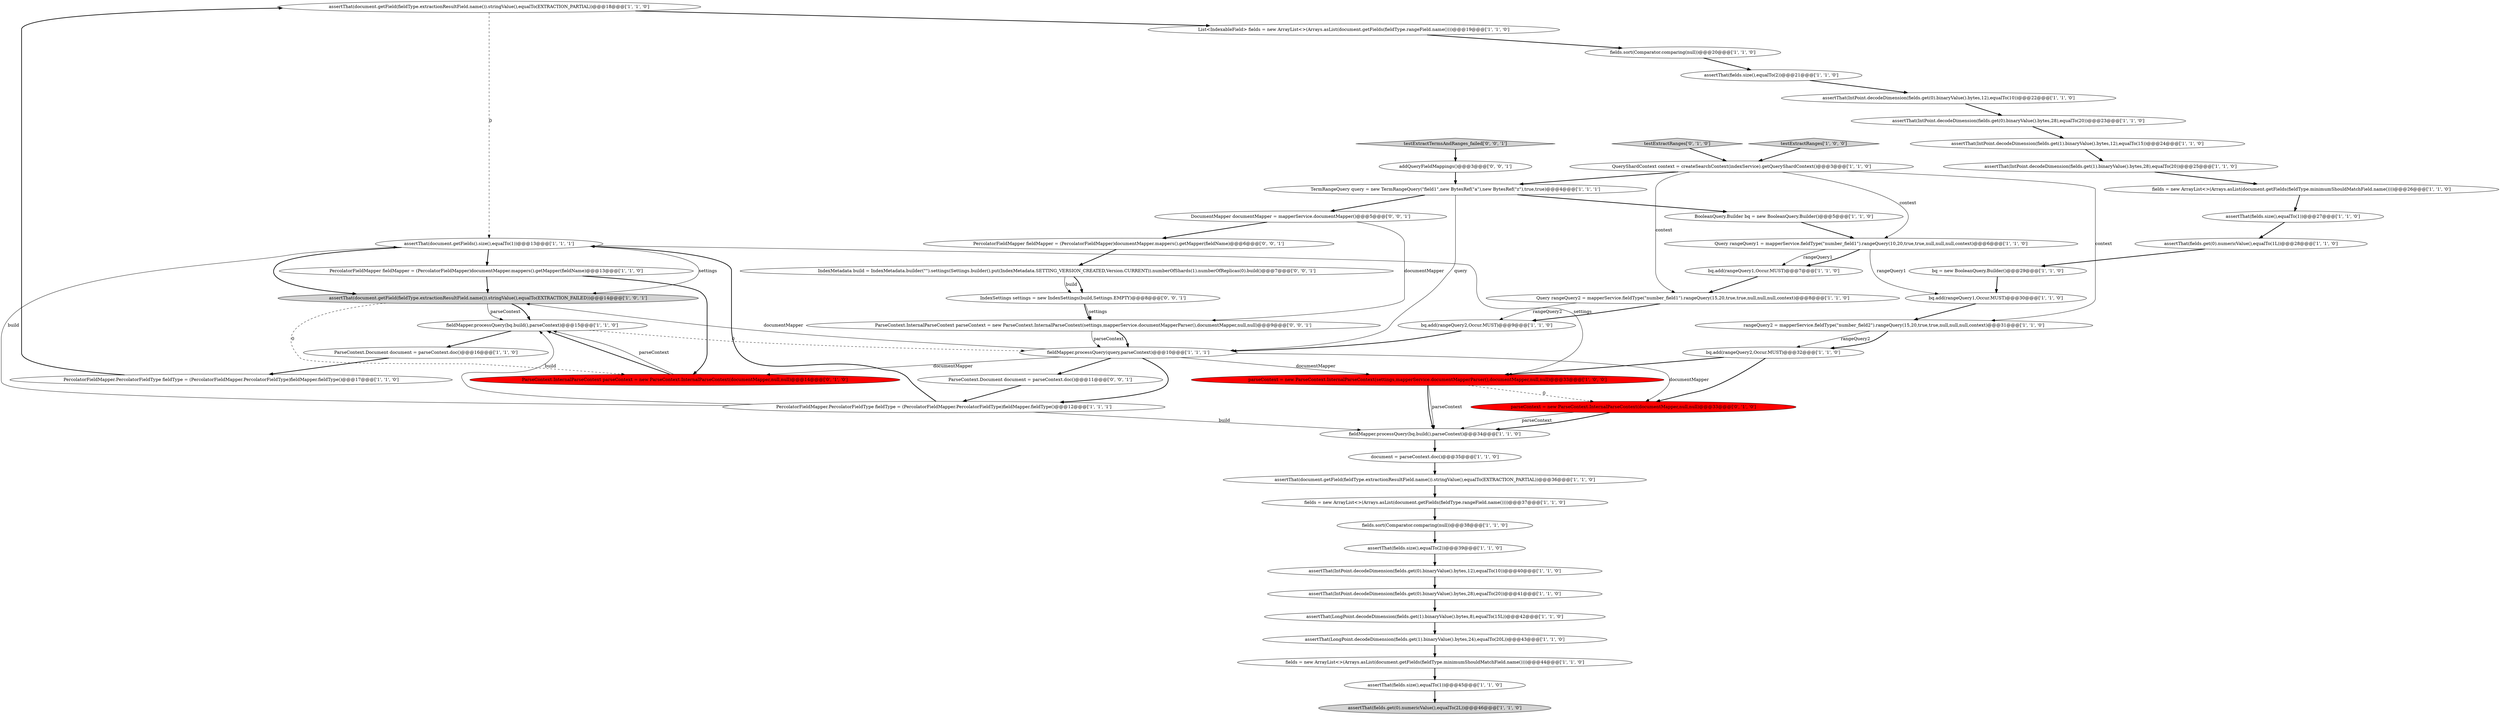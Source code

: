 digraph {
18 [style = filled, label = "assertThat(IntPoint.decodeDimension(fields.get(0).binaryValue().bytes,12),equalTo(10))@@@40@@@['1', '1', '0']", fillcolor = white, shape = ellipse image = "AAA0AAABBB1BBB"];
33 [style = filled, label = "PercolatorFieldMapper.PercolatorFieldType fieldType = (PercolatorFieldMapper.PercolatorFieldType)fieldMapper.fieldType()@@@17@@@['1', '1', '0']", fillcolor = white, shape = ellipse image = "AAA0AAABBB1BBB"];
5 [style = filled, label = "PercolatorFieldMapper fieldMapper = (PercolatorFieldMapper)documentMapper.mappers().getMapper(fieldName)@@@13@@@['1', '1', '0']", fillcolor = white, shape = ellipse image = "AAA0AAABBB1BBB"];
27 [style = filled, label = "bq.add(rangeQuery1,Occur.MUST)@@@30@@@['1', '1', '0']", fillcolor = white, shape = ellipse image = "AAA0AAABBB1BBB"];
41 [style = filled, label = "parseContext = new ParseContext.InternalParseContext(settings,mapperService.documentMapperParser(),documentMapper,null,null)@@@33@@@['1', '0', '0']", fillcolor = red, shape = ellipse image = "AAA1AAABBB1BBB"];
28 [style = filled, label = "fields = new ArrayList<>(Arrays.asList(document.getFields(fieldType.minimumShouldMatchField.name())))@@@44@@@['1', '1', '0']", fillcolor = white, shape = ellipse image = "AAA0AAABBB1BBB"];
26 [style = filled, label = "assertThat(IntPoint.decodeDimension(fields.get(1).binaryValue().bytes,28),equalTo(20))@@@25@@@['1', '1', '0']", fillcolor = white, shape = ellipse image = "AAA0AAABBB1BBB"];
54 [style = filled, label = "testExtractTermsAndRanges_failed['0', '0', '1']", fillcolor = lightgray, shape = diamond image = "AAA0AAABBB3BBB"];
0 [style = filled, label = "testExtractRanges['1', '0', '0']", fillcolor = lightgray, shape = diamond image = "AAA0AAABBB1BBB"];
2 [style = filled, label = "fields = new ArrayList<>(Arrays.asList(document.getFields(fieldType.minimumShouldMatchField.name())))@@@26@@@['1', '1', '0']", fillcolor = white, shape = ellipse image = "AAA0AAABBB1BBB"];
16 [style = filled, label = "fieldMapper.processQuery(bq.build(),parseContext)@@@15@@@['1', '1', '0']", fillcolor = white, shape = ellipse image = "AAA0AAABBB1BBB"];
30 [style = filled, label = "QueryShardContext context = createSearchContext(indexService).getQueryShardContext()@@@3@@@['1', '1', '0']", fillcolor = white, shape = ellipse image = "AAA0AAABBB1BBB"];
40 [style = filled, label = "assertThat(IntPoint.decodeDimension(fields.get(0).binaryValue().bytes,12),equalTo(10))@@@22@@@['1', '1', '0']", fillcolor = white, shape = ellipse image = "AAA0AAABBB1BBB"];
15 [style = filled, label = "bq = new BooleanQuery.Builder()@@@29@@@['1', '1', '0']", fillcolor = white, shape = ellipse image = "AAA0AAABBB1BBB"];
4 [style = filled, label = "fieldMapper.processQuery(bq.build(),parseContext)@@@34@@@['1', '1', '0']", fillcolor = white, shape = ellipse image = "AAA0AAABBB1BBB"];
35 [style = filled, label = "TermRangeQuery query = new TermRangeQuery(\"field1\",new BytesRef(\"a\"),new BytesRef(\"z\"),true,true)@@@4@@@['1', '1', '1']", fillcolor = white, shape = ellipse image = "AAA0AAABBB1BBB"];
44 [style = filled, label = "assertThat(fields.size(),equalTo(1))@@@45@@@['1', '1', '0']", fillcolor = white, shape = ellipse image = "AAA0AAABBB1BBB"];
6 [style = filled, label = "bq.add(rangeQuery2,Occur.MUST)@@@9@@@['1', '1', '0']", fillcolor = white, shape = ellipse image = "AAA0AAABBB1BBB"];
13 [style = filled, label = "assertThat(IntPoint.decodeDimension(fields.get(0).binaryValue().bytes,28),equalTo(20))@@@41@@@['1', '1', '0']", fillcolor = white, shape = ellipse image = "AAA0AAABBB1BBB"];
38 [style = filled, label = "assertThat(document.getField(fieldType.extractionResultField.name()).stringValue(),equalTo(EXTRACTION_FAILED))@@@14@@@['1', '0', '1']", fillcolor = lightgray, shape = ellipse image = "AAA0AAABBB1BBB"];
53 [style = filled, label = "IndexSettings settings = new IndexSettings(build,Settings.EMPTY)@@@8@@@['0', '0', '1']", fillcolor = white, shape = ellipse image = "AAA0AAABBB3BBB"];
34 [style = filled, label = "assertThat(fields.size(),equalTo(2))@@@39@@@['1', '1', '0']", fillcolor = white, shape = ellipse image = "AAA0AAABBB1BBB"];
48 [style = filled, label = "addQueryFieldMappings()@@@3@@@['0', '0', '1']", fillcolor = white, shape = ellipse image = "AAA0AAABBB3BBB"];
55 [style = filled, label = "ParseContext.Document document = parseContext.doc()@@@11@@@['0', '0', '1']", fillcolor = white, shape = ellipse image = "AAA0AAABBB3BBB"];
45 [style = filled, label = "ParseContext.InternalParseContext parseContext = new ParseContext.InternalParseContext(documentMapper,null,null)@@@14@@@['0', '1', '0']", fillcolor = red, shape = ellipse image = "AAA1AAABBB2BBB"];
20 [style = filled, label = "assertThat(IntPoint.decodeDimension(fields.get(0).binaryValue().bytes,28),equalTo(20))@@@23@@@['1', '1', '0']", fillcolor = white, shape = ellipse image = "AAA0AAABBB1BBB"];
51 [style = filled, label = "IndexMetadata build = IndexMetadata.builder(\"\").settings(Settings.builder().put(IndexMetadata.SETTING_VERSION_CREATED,Version.CURRENT)).numberOfShards(1).numberOfReplicas(0).build()@@@7@@@['0', '0', '1']", fillcolor = white, shape = ellipse image = "AAA0AAABBB3BBB"];
3 [style = filled, label = "bq.add(rangeQuery1,Occur.MUST)@@@7@@@['1', '1', '0']", fillcolor = white, shape = ellipse image = "AAA0AAABBB1BBB"];
1 [style = filled, label = "fields.sort(Comparator.comparing(null))@@@20@@@['1', '1', '0']", fillcolor = white, shape = ellipse image = "AAA0AAABBB1BBB"];
42 [style = filled, label = "fields.sort(Comparator.comparing(null))@@@38@@@['1', '1', '0']", fillcolor = white, shape = ellipse image = "AAA0AAABBB1BBB"];
17 [style = filled, label = "assertThat(fields.size(),equalTo(1))@@@27@@@['1', '1', '0']", fillcolor = white, shape = ellipse image = "AAA0AAABBB1BBB"];
22 [style = filled, label = "assertThat(IntPoint.decodeDimension(fields.get(1).binaryValue().bytes,12),equalTo(15))@@@24@@@['1', '1', '0']", fillcolor = white, shape = ellipse image = "AAA0AAABBB1BBB"];
29 [style = filled, label = "bq.add(rangeQuery2,Occur.MUST)@@@32@@@['1', '1', '0']", fillcolor = white, shape = ellipse image = "AAA0AAABBB1BBB"];
50 [style = filled, label = "ParseContext.InternalParseContext parseContext = new ParseContext.InternalParseContext(settings,mapperService.documentMapperParser(),documentMapper,null,null)@@@9@@@['0', '0', '1']", fillcolor = white, shape = ellipse image = "AAA0AAABBB3BBB"];
52 [style = filled, label = "PercolatorFieldMapper fieldMapper = (PercolatorFieldMapper)documentMapper.mappers().getMapper(fieldName)@@@6@@@['0', '0', '1']", fillcolor = white, shape = ellipse image = "AAA0AAABBB3BBB"];
10 [style = filled, label = "assertThat(document.getField(fieldType.extractionResultField.name()).stringValue(),equalTo(EXTRACTION_PARTIAL))@@@18@@@['1', '1', '0']", fillcolor = white, shape = ellipse image = "AAA0AAABBB1BBB"];
31 [style = filled, label = "fieldMapper.processQuery(query,parseContext)@@@10@@@['1', '1', '1']", fillcolor = white, shape = ellipse image = "AAA0AAABBB1BBB"];
39 [style = filled, label = "List<IndexableField> fields = new ArrayList<>(Arrays.asList(document.getFields(fieldType.rangeField.name())))@@@19@@@['1', '1', '0']", fillcolor = white, shape = ellipse image = "AAA0AAABBB1BBB"];
11 [style = filled, label = "ParseContext.Document document = parseContext.doc()@@@16@@@['1', '1', '0']", fillcolor = white, shape = ellipse image = "AAA0AAABBB1BBB"];
19 [style = filled, label = "PercolatorFieldMapper.PercolatorFieldType fieldType = (PercolatorFieldMapper.PercolatorFieldType)fieldMapper.fieldType()@@@12@@@['1', '1', '1']", fillcolor = white, shape = ellipse image = "AAA0AAABBB1BBB"];
23 [style = filled, label = "assertThat(fields.get(0).numericValue(),equalTo(1L))@@@28@@@['1', '1', '0']", fillcolor = white, shape = ellipse image = "AAA0AAABBB1BBB"];
21 [style = filled, label = "assertThat(document.getField(fieldType.extractionResultField.name()).stringValue(),equalTo(EXTRACTION_PARTIAL))@@@36@@@['1', '1', '0']", fillcolor = white, shape = ellipse image = "AAA0AAABBB1BBB"];
47 [style = filled, label = "testExtractRanges['0', '1', '0']", fillcolor = lightgray, shape = diamond image = "AAA0AAABBB2BBB"];
9 [style = filled, label = "assertThat(document.getFields().size(),equalTo(1))@@@13@@@['1', '1', '1']", fillcolor = white, shape = ellipse image = "AAA0AAABBB1BBB"];
12 [style = filled, label = "Query rangeQuery1 = mapperService.fieldType(\"number_field1\").rangeQuery(10,20,true,true,null,null,null,context)@@@6@@@['1', '1', '0']", fillcolor = white, shape = ellipse image = "AAA0AAABBB1BBB"];
25 [style = filled, label = "fields = new ArrayList<>(Arrays.asList(document.getFields(fieldType.rangeField.name())))@@@37@@@['1', '1', '0']", fillcolor = white, shape = ellipse image = "AAA0AAABBB1BBB"];
24 [style = filled, label = "rangeQuery2 = mapperService.fieldType(\"number_field2\").rangeQuery(15,20,true,true,null,null,null,context)@@@31@@@['1', '1', '0']", fillcolor = white, shape = ellipse image = "AAA0AAABBB1BBB"];
7 [style = filled, label = "document = parseContext.doc()@@@35@@@['1', '1', '0']", fillcolor = white, shape = ellipse image = "AAA0AAABBB1BBB"];
14 [style = filled, label = "assertThat(LongPoint.decodeDimension(fields.get(1).binaryValue().bytes,8),equalTo(15L))@@@42@@@['1', '1', '0']", fillcolor = white, shape = ellipse image = "AAA0AAABBB1BBB"];
37 [style = filled, label = "assertThat(fields.size(),equalTo(2))@@@21@@@['1', '1', '0']", fillcolor = white, shape = ellipse image = "AAA0AAABBB1BBB"];
46 [style = filled, label = "parseContext = new ParseContext.InternalParseContext(documentMapper,null,null)@@@33@@@['0', '1', '0']", fillcolor = red, shape = ellipse image = "AAA1AAABBB2BBB"];
43 [style = filled, label = "BooleanQuery.Builder bq = new BooleanQuery.Builder()@@@5@@@['1', '1', '0']", fillcolor = white, shape = ellipse image = "AAA0AAABBB1BBB"];
32 [style = filled, label = "assertThat(fields.get(0).numericValue(),equalTo(2L))@@@46@@@['1', '1', '0']", fillcolor = lightgray, shape = ellipse image = "AAA0AAABBB1BBB"];
49 [style = filled, label = "DocumentMapper documentMapper = mapperService.documentMapper()@@@5@@@['0', '0', '1']", fillcolor = white, shape = ellipse image = "AAA0AAABBB3BBB"];
36 [style = filled, label = "assertThat(LongPoint.decodeDimension(fields.get(1).binaryValue().bytes,24),equalTo(20L))@@@43@@@['1', '1', '0']", fillcolor = white, shape = ellipse image = "AAA0AAABBB1BBB"];
8 [style = filled, label = "Query rangeQuery2 = mapperService.fieldType(\"number_field1\").rangeQuery(15,20,true,true,null,null,null,context)@@@8@@@['1', '1', '0']", fillcolor = white, shape = ellipse image = "AAA0AAABBB1BBB"];
50->31 [style = solid, label="parseContext"];
0->30 [style = bold, label=""];
49->50 [style = solid, label="documentMapper"];
16->31 [style = dashed, label="0"];
34->18 [style = bold, label=""];
36->28 [style = bold, label=""];
51->53 [style = bold, label=""];
8->6 [style = bold, label=""];
5->45 [style = bold, label=""];
48->35 [style = bold, label=""];
40->20 [style = bold, label=""];
35->43 [style = bold, label=""];
5->38 [style = bold, label=""];
53->50 [style = solid, label="settings"];
37->40 [style = bold, label=""];
10->39 [style = bold, label=""];
19->9 [style = bold, label=""];
12->3 [style = solid, label="rangeQuery1"];
29->46 [style = bold, label=""];
11->33 [style = bold, label=""];
9->5 [style = bold, label=""];
30->8 [style = solid, label="context"];
9->38 [style = bold, label=""];
13->14 [style = bold, label=""];
41->4 [style = solid, label="parseContext"];
41->4 [style = bold, label=""];
21->25 [style = bold, label=""];
41->46 [style = dashed, label="0"];
24->29 [style = solid, label="rangeQuery2"];
9->41 [style = solid, label="settings"];
46->4 [style = bold, label=""];
43->12 [style = bold, label=""];
50->31 [style = bold, label=""];
44->32 [style = bold, label=""];
31->41 [style = solid, label="documentMapper"];
30->24 [style = solid, label="context"];
52->51 [style = bold, label=""];
12->27 [style = solid, label="rangeQuery1"];
55->19 [style = bold, label=""];
31->46 [style = solid, label="documentMapper"];
14->36 [style = bold, label=""];
2->17 [style = bold, label=""];
22->26 [style = bold, label=""];
51->53 [style = solid, label="build"];
38->16 [style = bold, label=""];
23->15 [style = bold, label=""];
8->6 [style = solid, label="rangeQuery2"];
38->16 [style = solid, label="parseContext"];
45->16 [style = bold, label=""];
35->49 [style = bold, label=""];
19->16 [style = solid, label="build"];
17->23 [style = bold, label=""];
4->7 [style = bold, label=""];
53->50 [style = bold, label=""];
30->35 [style = bold, label=""];
3->8 [style = bold, label=""];
45->16 [style = solid, label="parseContext"];
31->45 [style = solid, label="documentMapper"];
25->42 [style = bold, label=""];
39->1 [style = bold, label=""];
27->24 [style = bold, label=""];
12->3 [style = bold, label=""];
31->19 [style = bold, label=""];
9->38 [style = solid, label="settings"];
1->37 [style = bold, label=""];
42->34 [style = bold, label=""];
31->38 [style = solid, label="documentMapper"];
16->11 [style = bold, label=""];
29->41 [style = bold, label=""];
54->48 [style = bold, label=""];
33->10 [style = bold, label=""];
24->29 [style = bold, label=""];
46->4 [style = solid, label="parseContext"];
19->9 [style = solid, label="build"];
20->22 [style = bold, label=""];
47->30 [style = bold, label=""];
10->9 [style = dashed, label="0"];
26->2 [style = bold, label=""];
6->31 [style = bold, label=""];
49->52 [style = bold, label=""];
19->4 [style = solid, label="build"];
31->55 [style = bold, label=""];
18->13 [style = bold, label=""];
28->44 [style = bold, label=""];
7->21 [style = bold, label=""];
38->45 [style = dashed, label="0"];
15->27 [style = bold, label=""];
35->31 [style = solid, label="query"];
30->12 [style = solid, label="context"];
}

